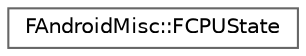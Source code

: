 digraph "Graphical Class Hierarchy"
{
 // INTERACTIVE_SVG=YES
 // LATEX_PDF_SIZE
  bgcolor="transparent";
  edge [fontname=Helvetica,fontsize=10,labelfontname=Helvetica,labelfontsize=10];
  node [fontname=Helvetica,fontsize=10,shape=box,height=0.2,width=0.4];
  rankdir="LR";
  Node0 [id="Node000000",label="FAndroidMisc::FCPUState",height=0.2,width=0.4,color="grey40", fillcolor="white", style="filled",URL="$d5/de4/structFAndroidMisc_1_1FCPUState.html",tooltip=" "];
}

